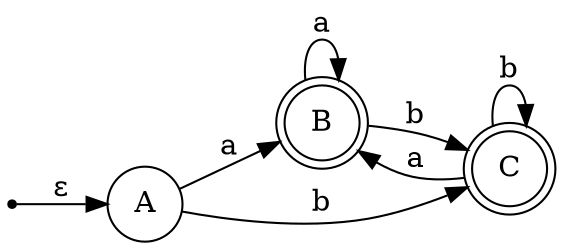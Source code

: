 digraph AFD{
node [shape=circle];
rankdir=LR;
init [label="", shape=point];
B[shape=doublecircle] [label="B"];
C[shape=doublecircle] [label="C"];
init->A[label="ε"];
A->B[label="a"];
A->C[label="b"];
B->B[label="a"];
B->C[label="b"];
C->B[label="a"];
C->C[label="b"];
}
